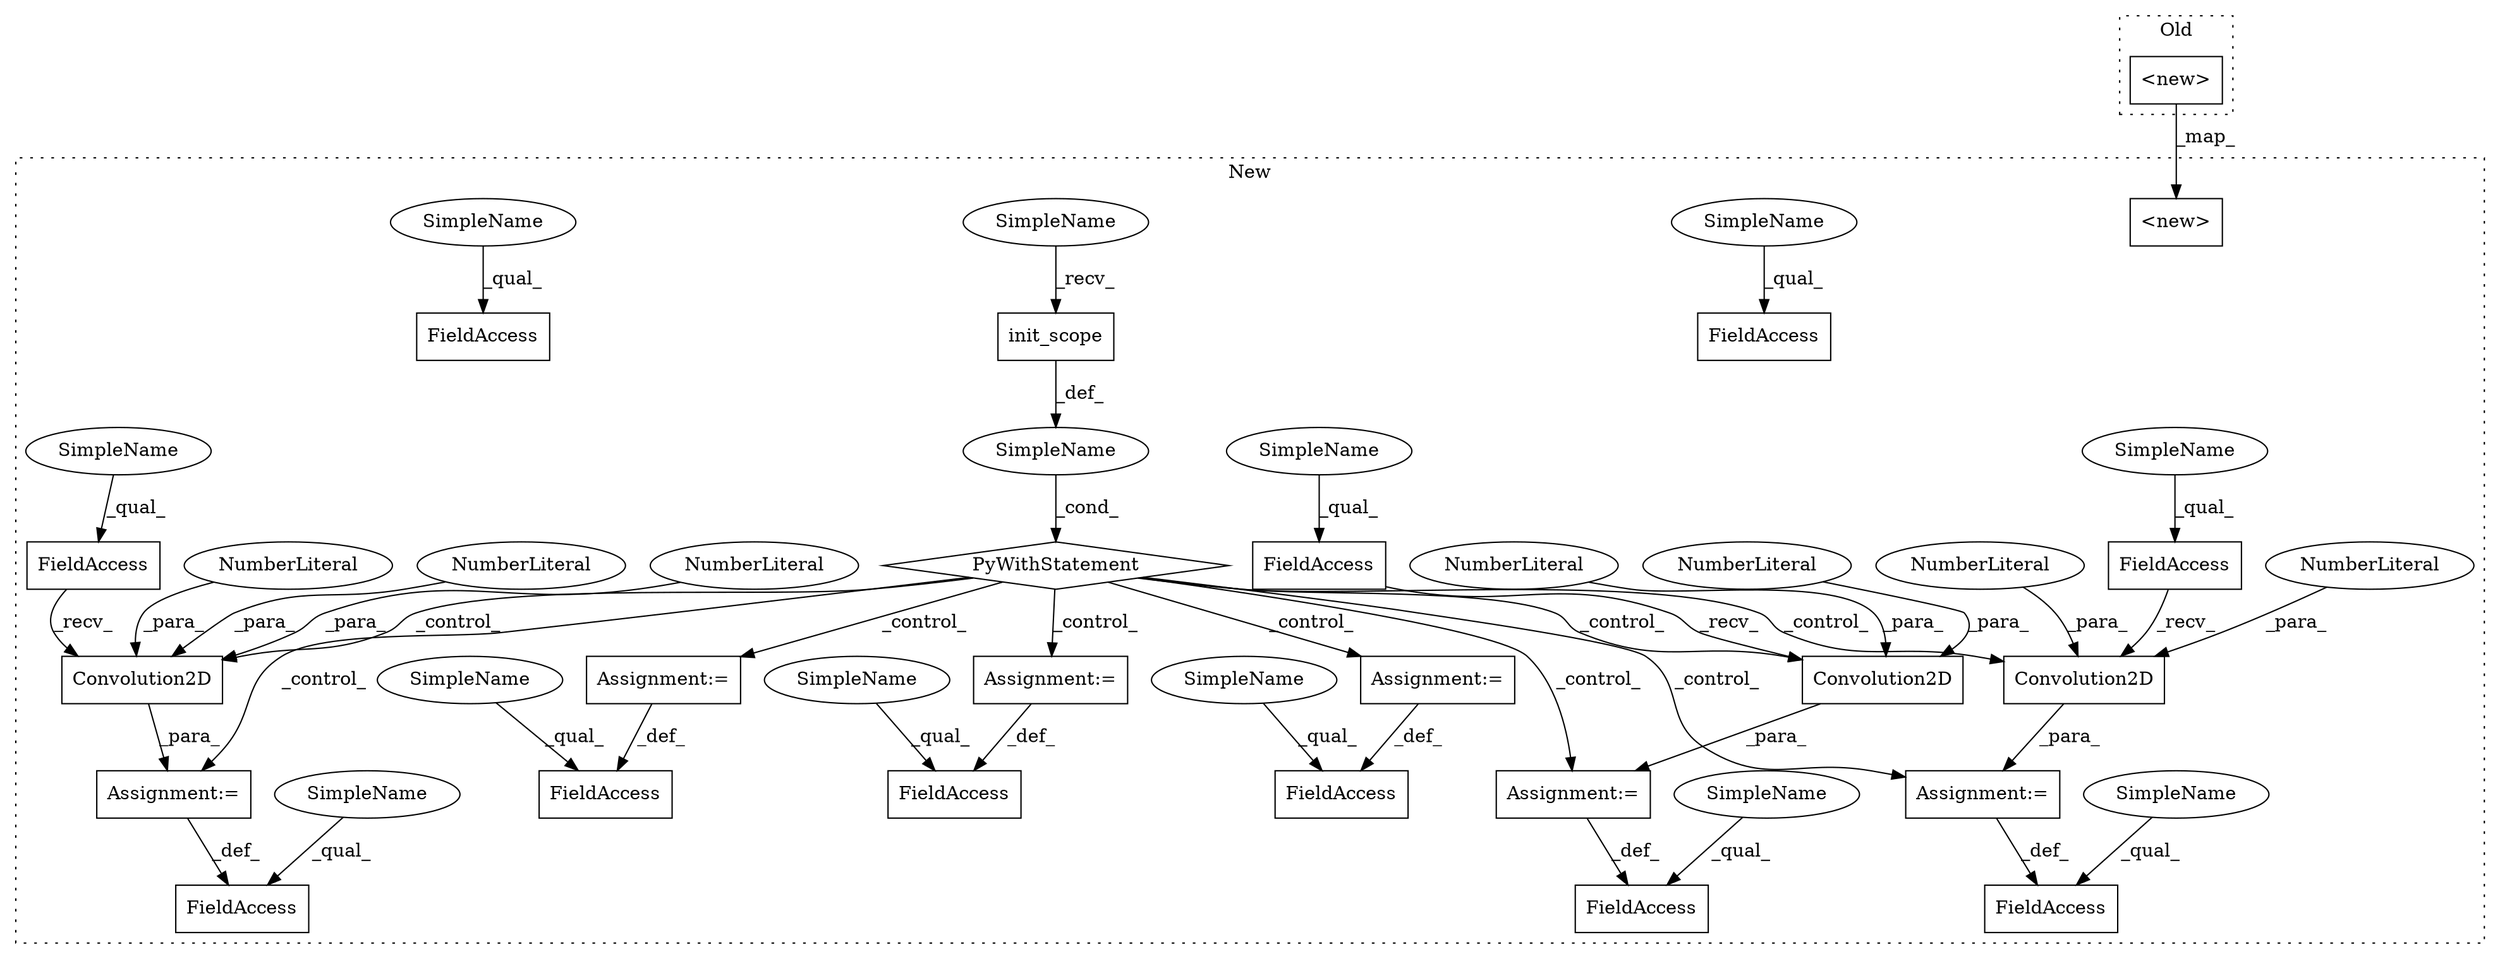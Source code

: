 digraph G {
subgraph cluster0 {
1 [label="<new>" a="46" s="2450,2469" l="6,2" shape="box"];
label = "Old";
style="dotted";
}
subgraph cluster1 {
2 [label="<new>" a="46" s="3431,3450" l="6,2" shape="box"];
3 [label="FieldAccess" a="22" s="3494" l="13" shape="box"];
4 [label="Assignment:=" a="7" s="3507" l="1" shape="box"];
5 [label="FieldAccess" a="22" s="3651" l="9" shape="box"];
6 [label="Assignment:=" a="7" s="3660" l="1" shape="box"];
7 [label="FieldAccess" a="22" s="3552" l="9" shape="box"];
8 [label="FieldAccess" a="22" s="3778" l="14" shape="box"];
9 [label="Convolution2D" a="32" s="3522,3543" l="14,1" shape="box"];
10 [label="init_scope" a="32" s="3472" l="12" shape="box"];
11 [label="NumberLiteral" a="34" s="3542" l="1" shape="ellipse"];
12 [label="NumberLiteral" a="34" s="3539" l="2" shape="ellipse"];
13 [label="FieldAccess" a="22" s="3684" l="9" shape="box"];
14 [label="FieldAccess" a="22" s="3508" l="13" shape="box"];
15 [label="FieldAccess" a="22" s="3734" l="13" shape="box"];
16 [label="FieldAccess" a="22" s="3793" l="13" shape="box"];
17 [label="FieldAccess" a="22" s="3717" l="16" shape="box"];
18 [label="FieldAccess" a="22" s="3585" l="9" shape="box"];
19 [label="FieldAccess" a="22" s="3618" l="9" shape="box"];
20 [label="Convolution2D" a="32" s="3748,3769" l="14,1" shape="box"];
21 [label="NumberLiteral" a="34" s="3765" l="2" shape="ellipse"];
22 [label="NumberLiteral" a="34" s="3762" l="2" shape="ellipse"];
23 [label="NumberLiteral" a="34" s="3768" l="1" shape="ellipse"];
24 [label="Convolution2D" a="32" s="3807,3828" l="14,1" shape="box"];
25 [label="NumberLiteral" a="34" s="3821" l="2" shape="ellipse"];
26 [label="NumberLiteral" a="34" s="3827" l="1" shape="ellipse"];
27 [label="PyWithStatement" a="104" s="3457,3484" l="10,2" shape="diamond"];
28 [label="SimpleName" a="42" s="" l="" shape="ellipse"];
29 [label="Assignment:=" a="7" s="3792" l="1" shape="box"];
30 [label="Assignment:=" a="7" s="3733" l="1" shape="box"];
31 [label="Assignment:=" a="7" s="3627" l="1" shape="box"];
32 [label="Assignment:=" a="7" s="3561" l="1" shape="box"];
33 [label="SimpleName" a="42" s="3793" l="7" shape="ellipse"];
34 [label="SimpleName" a="42" s="3734" l="7" shape="ellipse"];
35 [label="SimpleName" a="42" s="3508" l="7" shape="ellipse"];
36 [label="SimpleName" a="42" s="3778" l="4" shape="ellipse"];
37 [label="SimpleName" a="42" s="3651" l="4" shape="ellipse"];
38 [label="SimpleName" a="42" s="3684" l="4" shape="ellipse"];
39 [label="SimpleName" a="42" s="3467" l="4" shape="ellipse"];
40 [label="SimpleName" a="42" s="3494" l="4" shape="ellipse"];
41 [label="SimpleName" a="42" s="3552" l="4" shape="ellipse"];
42 [label="SimpleName" a="42" s="3585" l="4" shape="ellipse"];
43 [label="SimpleName" a="42" s="3717" l="4" shape="ellipse"];
44 [label="SimpleName" a="42" s="3618" l="4" shape="ellipse"];
label = "New";
style="dotted";
}
1 -> 2 [label="_map_"];
4 -> 3 [label="_def_"];
6 -> 5 [label="_def_"];
9 -> 4 [label="_para_"];
10 -> 28 [label="_def_"];
11 -> 9 [label="_para_"];
12 -> 9 [label="_para_"];
14 -> 9 [label="_recv_"];
15 -> 20 [label="_recv_"];
16 -> 24 [label="_recv_"];
20 -> 30 [label="_para_"];
21 -> 20 [label="_para_"];
22 -> 20 [label="_para_"];
23 -> 20 [label="_para_"];
24 -> 29 [label="_para_"];
25 -> 24 [label="_para_"];
26 -> 24 [label="_para_"];
27 -> 24 [label="_control_"];
27 -> 9 [label="_control_"];
27 -> 29 [label="_control_"];
27 -> 20 [label="_control_"];
27 -> 30 [label="_control_"];
27 -> 32 [label="_control_"];
27 -> 4 [label="_control_"];
27 -> 6 [label="_control_"];
27 -> 31 [label="_control_"];
28 -> 27 [label="_cond_"];
29 -> 8 [label="_def_"];
30 -> 17 [label="_def_"];
31 -> 19 [label="_def_"];
32 -> 7 [label="_def_"];
33 -> 16 [label="_qual_"];
34 -> 15 [label="_qual_"];
35 -> 14 [label="_qual_"];
36 -> 8 [label="_qual_"];
37 -> 5 [label="_qual_"];
38 -> 13 [label="_qual_"];
39 -> 10 [label="_recv_"];
40 -> 3 [label="_qual_"];
41 -> 7 [label="_qual_"];
42 -> 18 [label="_qual_"];
43 -> 17 [label="_qual_"];
44 -> 19 [label="_qual_"];
}